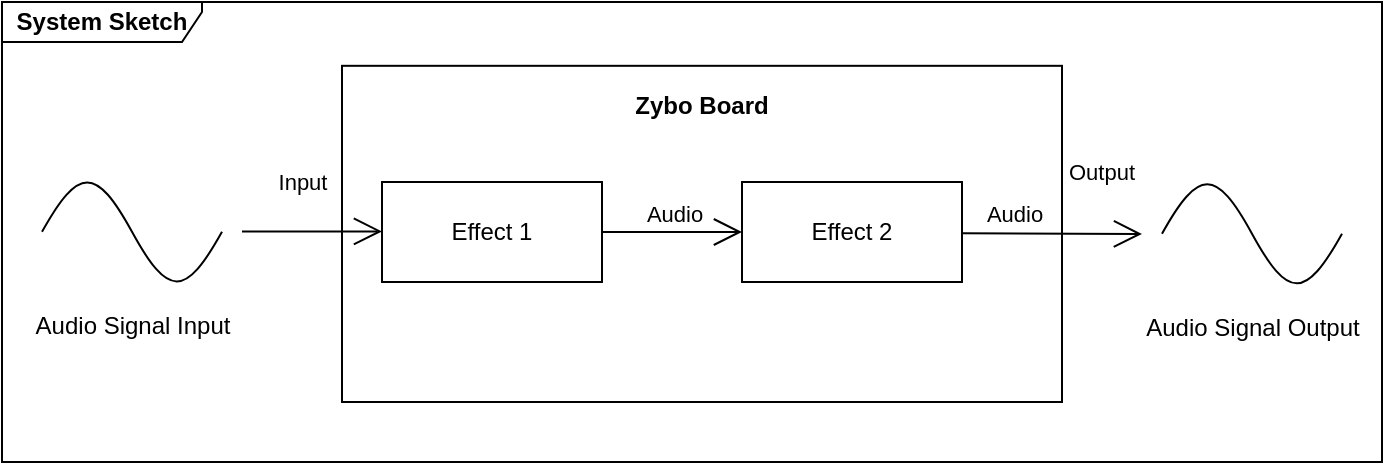 <mxfile version="25.0.2" pages="2">
  <diagram name="Audio_process" id="BA_2rAZaR74PTd8WIVKi">
    <mxGraphModel dx="1655" dy="585" grid="1" gridSize="10" guides="1" tooltips="1" connect="1" arrows="1" fold="1" page="1" pageScale="1" pageWidth="827" pageHeight="1169" math="0" shadow="0">
      <root>
        <mxCell id="0" />
        <mxCell id="1" parent="0" />
        <mxCell id="WVNG7I-Gqif8V59urQe5-7" value="&lt;b&gt;Zybo Board&lt;/b&gt;&lt;div&gt;&lt;br&gt;&lt;/div&gt;&lt;div&gt;&lt;br&gt;&lt;/div&gt;&lt;div&gt;&lt;br&gt;&lt;/div&gt;&lt;div&gt;&lt;br&gt;&lt;/div&gt;&lt;div&gt;&lt;br&gt;&lt;/div&gt;&lt;div&gt;&lt;br&gt;&lt;/div&gt;&lt;div&gt;&lt;br&gt;&lt;/div&gt;&lt;div&gt;&lt;br&gt;&lt;/div&gt;&lt;div&gt;&lt;br&gt;&lt;/div&gt;" style="html=1;whiteSpace=wrap;" vertex="1" parent="1">
          <mxGeometry x="140" y="261.91" width="360" height="168.09" as="geometry" />
        </mxCell>
        <mxCell id="WVNG7I-Gqif8V59urQe5-1" value="Effect 1" style="html=1;whiteSpace=wrap;" vertex="1" parent="1">
          <mxGeometry x="160" y="320" width="110" height="50" as="geometry" />
        </mxCell>
        <mxCell id="WVNG7I-Gqif8V59urQe5-2" value="Effect 2" style="html=1;whiteSpace=wrap;" vertex="1" parent="1">
          <mxGeometry x="340" y="320" width="110" height="50" as="geometry" />
        </mxCell>
        <mxCell id="WVNG7I-Gqif8V59urQe5-4" value="Audio" style="endArrow=open;endFill=1;endSize=12;html=1;rounded=0;exitX=1;exitY=0.5;exitDx=0;exitDy=0;entryX=0;entryY=0.5;entryDx=0;entryDy=0;" edge="1" parent="1" source="WVNG7I-Gqif8V59urQe5-1" target="WVNG7I-Gqif8V59urQe5-2">
          <mxGeometry x="0.029" y="9" width="160" relative="1" as="geometry">
            <mxPoint x="320" y="420" as="sourcePoint" />
            <mxPoint x="480" y="420" as="targetPoint" />
            <mxPoint as="offset" />
          </mxGeometry>
        </mxCell>
        <mxCell id="WVNG7I-Gqif8V59urQe5-5" value="Input" style="endArrow=open;endFill=1;endSize=12;html=1;rounded=0;exitX=1;exitY=0.5;exitDx=0;exitDy=0;entryX=0;entryY=0.5;entryDx=0;entryDy=0;" edge="1" parent="1">
          <mxGeometry x="-0.143" y="25" width="160" relative="1" as="geometry">
            <mxPoint x="90" y="344.71" as="sourcePoint" />
            <mxPoint x="160" y="344.71" as="targetPoint" />
            <mxPoint as="offset" />
          </mxGeometry>
        </mxCell>
        <mxCell id="WVNG7I-Gqif8V59urQe5-6" value="Audio Signal Input" style="pointerEvents=1;verticalLabelPosition=bottom;shadow=0;dashed=0;align=center;html=1;verticalAlign=top;shape=mxgraph.electrical.waveforms.sine_wave;" vertex="1" parent="1">
          <mxGeometry x="-10" y="311.91" width="90" height="66.18" as="geometry" />
        </mxCell>
        <mxCell id="WVNG7I-Gqif8V59urQe5-8" value="Audio" style="endArrow=open;endFill=1;endSize=12;html=1;rounded=0;exitX=1;exitY=0.5;exitDx=0;exitDy=0;" edge="1" parent="1">
          <mxGeometry x="-0.423" y="10" width="160" relative="1" as="geometry">
            <mxPoint x="450" y="345.66" as="sourcePoint" />
            <mxPoint x="540" y="346" as="targetPoint" />
            <mxPoint as="offset" />
          </mxGeometry>
        </mxCell>
        <mxCell id="WVNG7I-Gqif8V59urQe5-9" value="Audio Signal Output" style="pointerEvents=1;verticalLabelPosition=bottom;shadow=0;dashed=0;align=center;html=1;verticalAlign=top;shape=mxgraph.electrical.waveforms.sine_wave;" vertex="1" parent="1">
          <mxGeometry x="550" y="312.87" width="90" height="66.18" as="geometry" />
        </mxCell>
        <mxCell id="WVNG7I-Gqif8V59urQe5-10" value="&lt;b&gt;System Sketch&lt;/b&gt;" style="shape=umlFrame;whiteSpace=wrap;html=1;pointerEvents=0;width=100;height=20;" vertex="1" parent="1">
          <mxGeometry x="-30" y="230" width="690" height="230" as="geometry" />
        </mxCell>
        <mxCell id="WVNG7I-Gqif8V59urQe5-11" value="&lt;font style=&quot;font-size: 11px;&quot;&gt;Output&lt;/font&gt;" style="text;html=1;align=center;verticalAlign=middle;whiteSpace=wrap;rounded=0;" vertex="1" parent="1">
          <mxGeometry x="490" y="300" width="60" height="30" as="geometry" />
        </mxCell>
      </root>
    </mxGraphModel>
  </diagram>
  <diagram id="dpor5PkkklXVQZ2j-MGK" name="Control_process">
    <mxGraphModel dx="436" dy="300" grid="1" gridSize="10" guides="1" tooltips="1" connect="1" arrows="1" fold="1" page="1" pageScale="1" pageWidth="827" pageHeight="1169" math="0" shadow="0">
      <root>
        <mxCell id="0" />
        <mxCell id="1" parent="0" />
        <mxCell id="mQqLkpDE3gJu4-kDMjT_-2" value="&lt;b&gt;Zybo board&lt;/b&gt;" style="rounded=0;whiteSpace=wrap;html=1;" vertex="1" parent="1">
          <mxGeometry x="310" y="357.5" width="120" height="60" as="geometry" />
        </mxCell>
        <mxCell id="mQqLkpDE3gJu4-kDMjT_-3" value="Controlling Laptop" style="sketch=0;pointerEvents=1;shadow=0;dashed=0;html=1;strokeColor=none;fillColor=#434445;aspect=fixed;labelPosition=center;verticalLabelPosition=bottom;verticalAlign=top;align=center;outlineConnect=0;shape=mxgraph.vvd.laptop;" vertex="1" parent="1">
          <mxGeometry x="130" y="356.25" width="86.81" height="62.5" as="geometry" />
        </mxCell>
        <mxCell id="mQqLkpDE3gJu4-kDMjT_-4" value="UART Commands&lt;div&gt;for control&lt;/div&gt;" style="endArrow=open;html=1;rounded=0;entryX=0;entryY=0.5;entryDx=0;entryDy=0;endFill=0;" edge="1" parent="1" source="mQqLkpDE3gJu4-kDMjT_-3" target="mQqLkpDE3gJu4-kDMjT_-2">
          <mxGeometry x="-0.096" y="17" width="50" height="50" relative="1" as="geometry">
            <mxPoint x="310" y="490" as="sourcePoint" />
            <mxPoint x="360" y="440" as="targetPoint" />
            <mxPoint as="offset" />
          </mxGeometry>
        </mxCell>
        <mxCell id="mQqLkpDE3gJu4-kDMjT_-5" value="&lt;b&gt;Effect control concept&lt;/b&gt;" style="shape=umlFrame;whiteSpace=wrap;html=1;pointerEvents=0;width=150;height=20;" vertex="1" parent="1">
          <mxGeometry x="100" y="320" width="350" height="140" as="geometry" />
        </mxCell>
      </root>
    </mxGraphModel>
  </diagram>
</mxfile>
